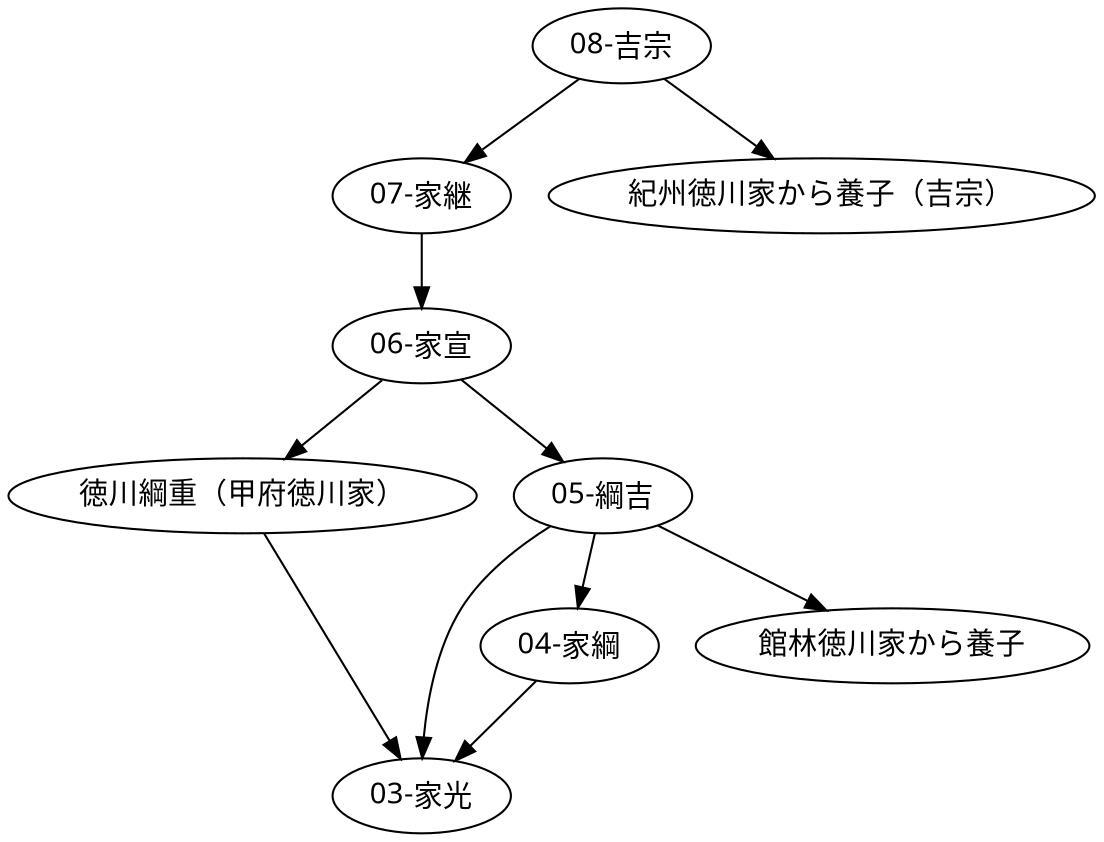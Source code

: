 // Kakeizu graph
digraph {
	"08-吉宗" [fontname="ＭＳ ゴシック"]
	"07-家継" [fontname="ＭＳ ゴシック"]
	"08-吉宗" [fontname="ＭＳ ゴシック"]
	"08-吉宗" -> "07-家継"
	"06-家宣" [fontname="ＭＳ ゴシック"]
	"07-家継" [fontname="ＭＳ ゴシック"]
	"07-家継" -> "06-家宣"
	"徳川綱重（甲府徳川家）" [fontname="ＭＳ ゴシック"]
	"06-家宣" [fontname="ＭＳ ゴシック"]
	"06-家宣" -> "徳川綱重（甲府徳川家）"
	"03-家光" [fontname="ＭＳ ゴシック"]
	"徳川綱重（甲府徳川家）" [fontname="ＭＳ ゴシック"]
	"徳川綱重（甲府徳川家）" -> "03-家光"
	"05-綱吉" [fontname="ＭＳ ゴシック"]
	"06-家宣" [fontname="ＭＳ ゴシック"]
	"06-家宣" -> "05-綱吉"
	"03-家光" [fontname="ＭＳ ゴシック"]
	"05-綱吉" [fontname="ＭＳ ゴシック"]
	"05-綱吉" -> "03-家光"
	"04-家綱" [fontname="ＭＳ ゴシック"]
	"05-綱吉" [fontname="ＭＳ ゴシック"]
	"05-綱吉" -> "04-家綱"
	"03-家光" [fontname="ＭＳ ゴシック"]
	"04-家綱" [fontname="ＭＳ ゴシック"]
	"04-家綱" -> "03-家光"
	"館林徳川家から養子" [fontname="ＭＳ ゴシック"]
	"05-綱吉" [fontname="ＭＳ ゴシック"]
	"05-綱吉" -> "館林徳川家から養子"
	"紀州徳川家から養子（吉宗）" [fontname="ＭＳ ゴシック"]
	"08-吉宗" [fontname="ＭＳ ゴシック"]
	"08-吉宗" -> "紀州徳川家から養子（吉宗）"
}
